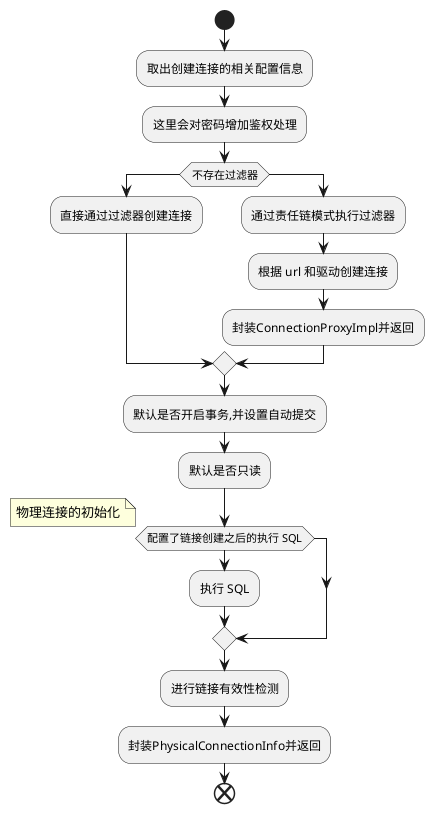 @startuml
'https://plantuml.com/sequence-diagram

start
:取出创建连接的相关配置信息;
:这里会对密码增加鉴权处理;
if (不存在过滤器) then
    :直接通过过滤器创建连接;
else
    :通过责任链模式执行过滤器;
    :根据 url 和驱动创建连接;
    :封装ConnectionProxyImpl并返回;
endif
:默认是否开启事务,并设置自动提交;
:默认是否只读;
if (配置了链接创建之后的执行 SQL) then
    :执行 SQL;
endif
note left
    物理连接的初始化
end note
:进行链接有效性检测;
:封装PhysicalConnectionInfo并返回;
end
@enduml